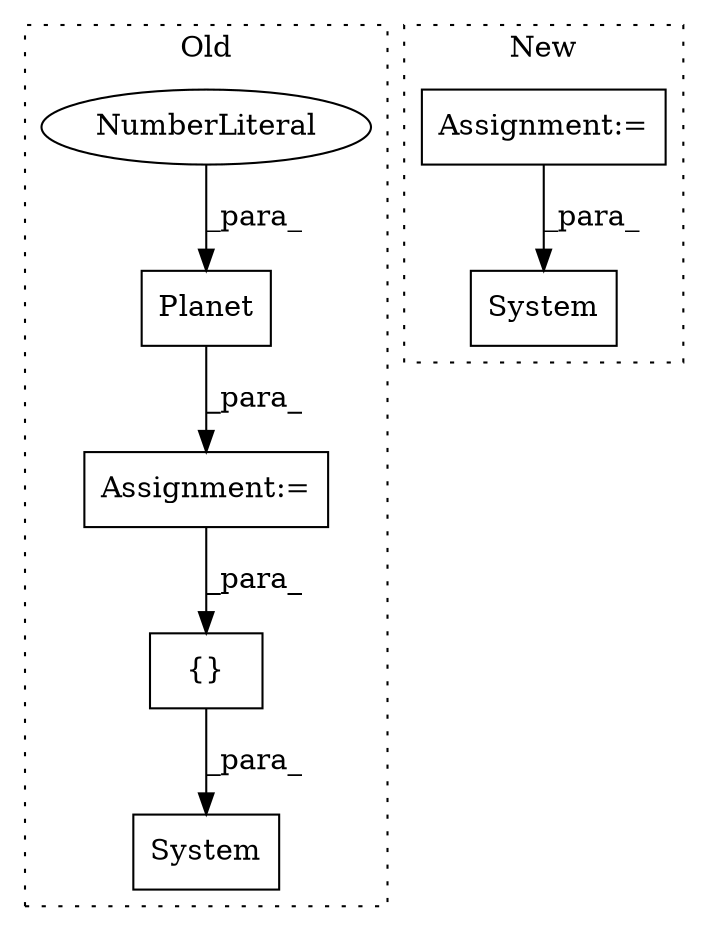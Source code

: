 digraph G {
subgraph cluster0 {
1 [label="Planet" a="32" s="1063,1082" l="7,1" shape="box"];
3 [label="NumberLiteral" a="34" s="1073" l="2" shape="ellipse"];
4 [label="{}" a="4" s="1162,1174" l="1,1" shape="box"];
5 [label="System" a="32" s="1146,1175" l="7,1" shape="box"];
7 [label="Assignment:=" a="7" s="1055" l="1" shape="box"];
label = "Old";
style="dotted";
}
subgraph cluster1 {
2 [label="System" a="32" s="1252,1270" l="7,1" shape="box"];
6 [label="Assignment:=" a="7" s="1183" l="1" shape="box"];
label = "New";
style="dotted";
}
1 -> 7 [label="_para_"];
3 -> 1 [label="_para_"];
4 -> 5 [label="_para_"];
6 -> 2 [label="_para_"];
7 -> 4 [label="_para_"];
}